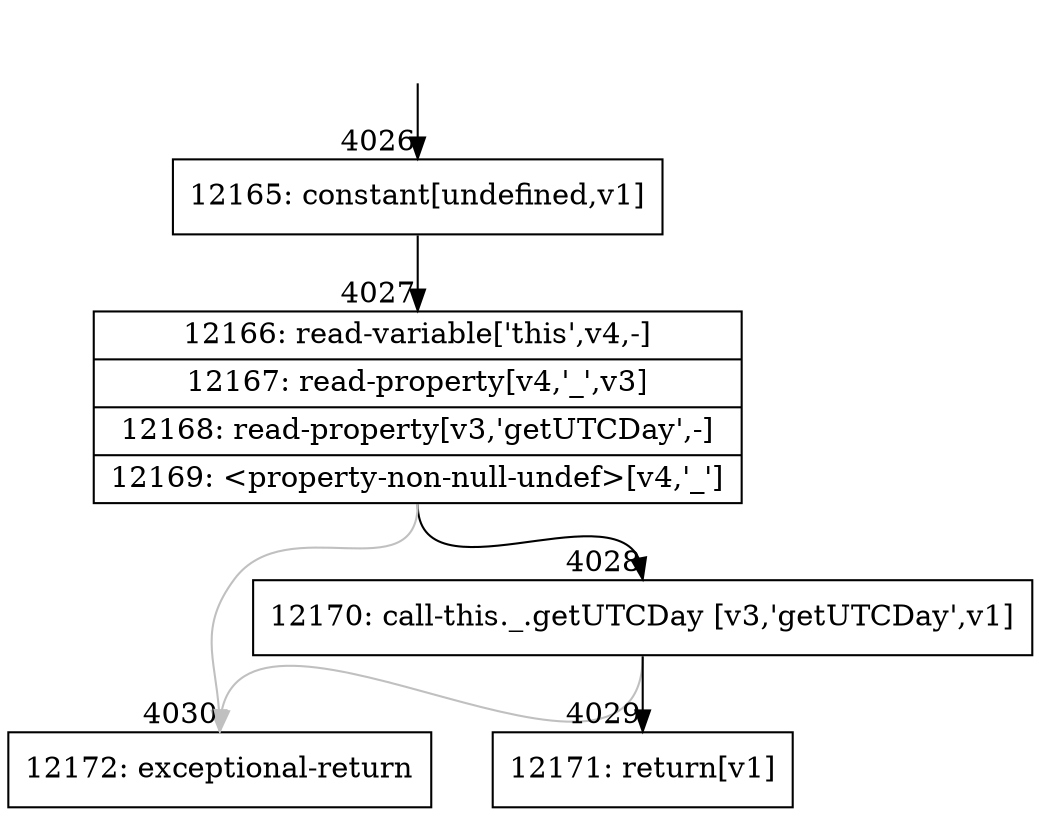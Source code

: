 digraph {
rankdir="TD"
BB_entry363[shape=none,label=""];
BB_entry363 -> BB4026 [tailport=s, headport=n, headlabel="    4026"]
BB4026 [shape=record label="{12165: constant[undefined,v1]}" ] 
BB4026 -> BB4027 [tailport=s, headport=n, headlabel="      4027"]
BB4027 [shape=record label="{12166: read-variable['this',v4,-]|12167: read-property[v4,'_',v3]|12168: read-property[v3,'getUTCDay',-]|12169: \<property-non-null-undef\>[v4,'_']}" ] 
BB4027 -> BB4028 [tailport=s, headport=n, headlabel="      4028"]
BB4027 -> BB4030 [tailport=s, headport=n, color=gray, headlabel="      4030"]
BB4028 [shape=record label="{12170: call-this._.getUTCDay [v3,'getUTCDay',v1]}" ] 
BB4028 -> BB4029 [tailport=s, headport=n, headlabel="      4029"]
BB4028 -> BB4030 [tailport=s, headport=n, color=gray]
BB4029 [shape=record label="{12171: return[v1]}" ] 
BB4030 [shape=record label="{12172: exceptional-return}" ] 
//#$~ 2339
}
